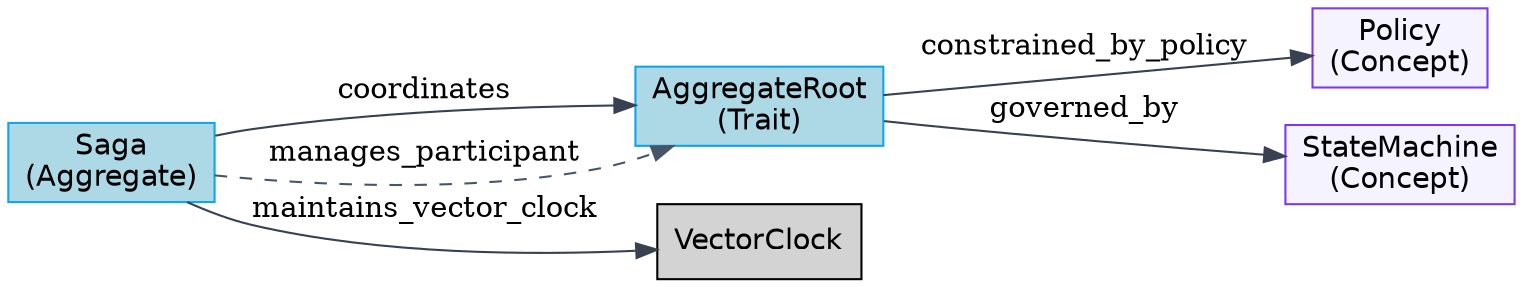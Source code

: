 digraph UL {
  rankdir=LR;
  node [shape=box, style=filled, fontname=Helvetica];

  "AggregateRoot" [label="AggregateRoot
(Trait)", color="#0ea5e9", fillcolor="lightblue"];
  "Policy" [label="Policy
(Concept)", color="#7c3aed", fillcolor="#f5f3ff"];
  "Saga" [label="Saga
(Aggregate)", color="#0ea5e9", fillcolor="lightblue"];
  "StateMachine" [label="StateMachine
(Concept)", color="#7c3aed", fillcolor="#f5f3ff"];

  "AggregateRoot" -> "StateMachine" [label="governed_by", color="#374151", style="solid"];
  "AggregateRoot" -> "Policy" [label="constrained_by_policy", color="#374151", style="solid"];
  "Saga" -> "AggregateRoot" [label="coordinates", color="#374151", style="solid"];
  "Saga" -> "AggregateRoot" [label="manages_participant", color="#475569", style="dashed"];
  "Saga" -> "VectorClock" [label="maintains_vector_clock", color="#374151", style="solid"];
}
